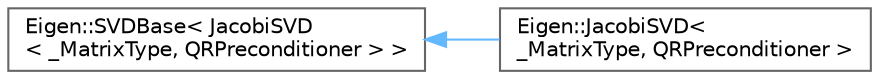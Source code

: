 digraph "类继承关系图"
{
 // LATEX_PDF_SIZE
  bgcolor="transparent";
  edge [fontname=Helvetica,fontsize=10,labelfontname=Helvetica,labelfontsize=10];
  node [fontname=Helvetica,fontsize=10,shape=box,height=0.2,width=0.4];
  rankdir="LR";
  Node0 [id="Node000000",label="Eigen::SVDBase\< JacobiSVD\l\< _MatrixType, QRPreconditioner \> \>",height=0.2,width=0.4,color="grey40", fillcolor="white", style="filled",URL="$class_eigen_1_1_s_v_d_base.html",tooltip=" "];
  Node0 -> Node1 [id="edge4698_Node000000_Node000001",dir="back",color="steelblue1",style="solid",tooltip=" "];
  Node1 [id="Node000001",label="Eigen::JacobiSVD\< \l_MatrixType, QRPreconditioner \>",height=0.2,width=0.4,color="grey40", fillcolor="white", style="filled",URL="$class_eigen_1_1_jacobi_s_v_d.html",tooltip="Two-sided Jacobi SVD decomposition of a rectangular matrix"];
}
